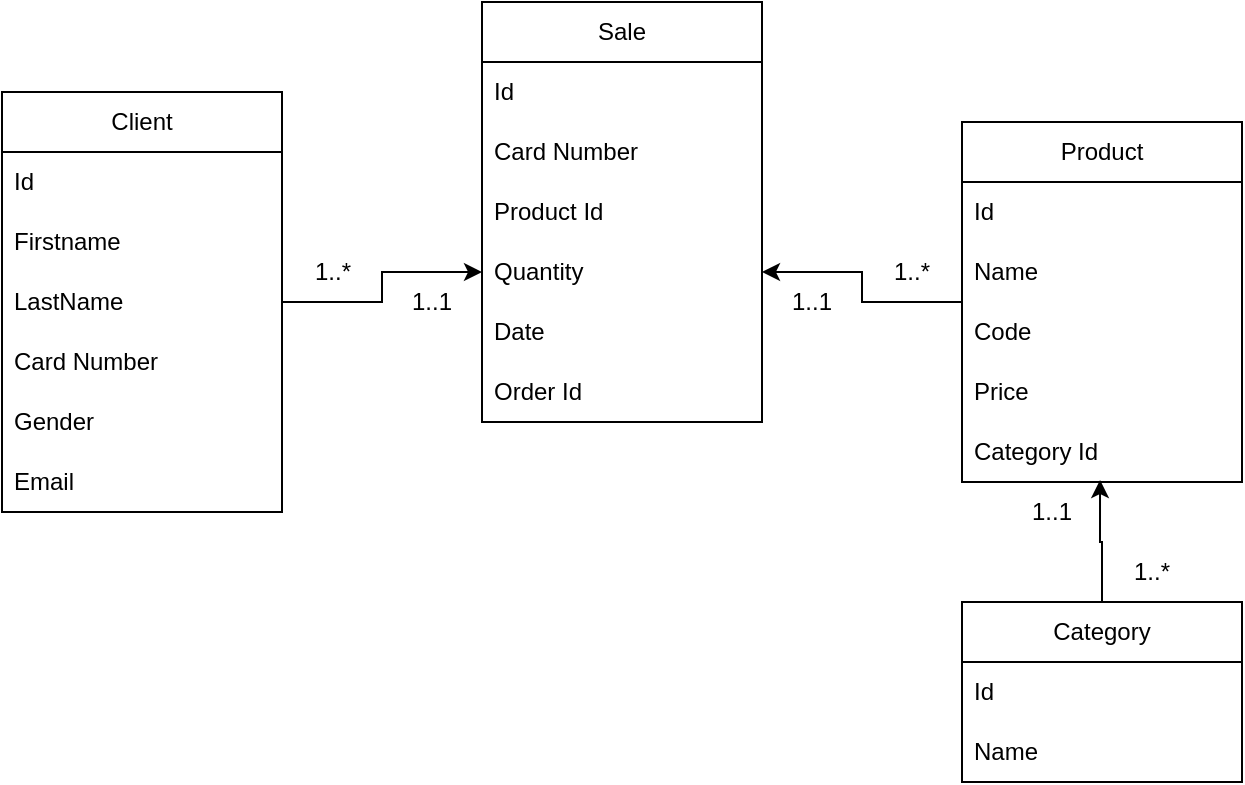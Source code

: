 <mxfile version="24.8.3">
  <diagram name="Page-1" id="hVfP9NW-YV7hvB6NiShr">
    <mxGraphModel dx="943" dy="545" grid="1" gridSize="10" guides="1" tooltips="1" connect="1" arrows="1" fold="1" page="1" pageScale="1" pageWidth="850" pageHeight="1100" math="0" shadow="0">
      <root>
        <mxCell id="0" />
        <mxCell id="1" parent="0" />
        <mxCell id="W0qphY7s3gKyqgLnsi9N-19" value="Client" style="swimlane;fontStyle=0;childLayout=stackLayout;horizontal=1;startSize=30;horizontalStack=0;resizeParent=1;resizeParentMax=0;resizeLast=0;collapsible=1;marginBottom=0;whiteSpace=wrap;html=1;" vertex="1" parent="1">
          <mxGeometry x="40" y="335" width="140" height="210" as="geometry">
            <mxRectangle x="350" y="260" width="60" height="30" as="alternateBounds" />
          </mxGeometry>
        </mxCell>
        <mxCell id="W0qphY7s3gKyqgLnsi9N-33" value="Id" style="text;strokeColor=none;fillColor=none;align=left;verticalAlign=middle;spacingLeft=4;spacingRight=4;overflow=hidden;points=[[0,0.5],[1,0.5]];portConstraint=eastwest;rotatable=0;whiteSpace=wrap;html=1;" vertex="1" parent="W0qphY7s3gKyqgLnsi9N-19">
          <mxGeometry y="30" width="140" height="30" as="geometry" />
        </mxCell>
        <mxCell id="W0qphY7s3gKyqgLnsi9N-20" value="&lt;div&gt;Firstname&lt;/div&gt;" style="text;strokeColor=none;fillColor=none;align=left;verticalAlign=middle;spacingLeft=4;spacingRight=4;overflow=hidden;points=[[0,0.5],[1,0.5]];portConstraint=eastwest;rotatable=0;whiteSpace=wrap;html=1;" vertex="1" parent="W0qphY7s3gKyqgLnsi9N-19">
          <mxGeometry y="60" width="140" height="30" as="geometry" />
        </mxCell>
        <mxCell id="W0qphY7s3gKyqgLnsi9N-21" value="LastName" style="text;strokeColor=none;fillColor=none;align=left;verticalAlign=middle;spacingLeft=4;spacingRight=4;overflow=hidden;points=[[0,0.5],[1,0.5]];portConstraint=eastwest;rotatable=0;whiteSpace=wrap;html=1;" vertex="1" parent="W0qphY7s3gKyqgLnsi9N-19">
          <mxGeometry y="90" width="140" height="30" as="geometry" />
        </mxCell>
        <mxCell id="W0qphY7s3gKyqgLnsi9N-22" value="Card Number" style="text;strokeColor=none;fillColor=none;align=left;verticalAlign=middle;spacingLeft=4;spacingRight=4;overflow=hidden;points=[[0,0.5],[1,0.5]];portConstraint=eastwest;rotatable=0;whiteSpace=wrap;html=1;" vertex="1" parent="W0qphY7s3gKyqgLnsi9N-19">
          <mxGeometry y="120" width="140" height="30" as="geometry" />
        </mxCell>
        <mxCell id="W0qphY7s3gKyqgLnsi9N-23" value="&lt;div&gt;Gender&lt;/div&gt;" style="text;strokeColor=none;fillColor=none;align=left;verticalAlign=middle;spacingLeft=4;spacingRight=4;overflow=hidden;points=[[0,0.5],[1,0.5]];portConstraint=eastwest;rotatable=0;whiteSpace=wrap;html=1;" vertex="1" parent="W0qphY7s3gKyqgLnsi9N-19">
          <mxGeometry y="150" width="140" height="30" as="geometry" />
        </mxCell>
        <mxCell id="W0qphY7s3gKyqgLnsi9N-24" value="Email" style="text;strokeColor=none;fillColor=none;align=left;verticalAlign=middle;spacingLeft=4;spacingRight=4;overflow=hidden;points=[[0,0.5],[1,0.5]];portConstraint=eastwest;rotatable=0;whiteSpace=wrap;html=1;" vertex="1" parent="W0qphY7s3gKyqgLnsi9N-19">
          <mxGeometry y="180" width="140" height="30" as="geometry" />
        </mxCell>
        <mxCell id="W0qphY7s3gKyqgLnsi9N-47" value="" style="edgeStyle=orthogonalEdgeStyle;rounded=0;orthogonalLoop=1;jettySize=auto;html=1;entryX=1;entryY=0.5;entryDx=0;entryDy=0;" edge="1" parent="1" source="W0qphY7s3gKyqgLnsi9N-29" target="W0qphY7s3gKyqgLnsi9N-44">
          <mxGeometry relative="1" as="geometry" />
        </mxCell>
        <mxCell id="W0qphY7s3gKyqgLnsi9N-29" value="Product" style="swimlane;fontStyle=0;childLayout=stackLayout;horizontal=1;startSize=30;horizontalStack=0;resizeParent=1;resizeParentMax=0;resizeLast=0;collapsible=1;marginBottom=0;whiteSpace=wrap;html=1;" vertex="1" parent="1">
          <mxGeometry x="520" y="350" width="140" height="180" as="geometry" />
        </mxCell>
        <mxCell id="W0qphY7s3gKyqgLnsi9N-30" value="Id&lt;span style=&quot;white-space: pre;&quot;&gt;&#x9;&lt;/span&gt;" style="text;strokeColor=none;fillColor=none;align=left;verticalAlign=middle;spacingLeft=4;spacingRight=4;overflow=hidden;points=[[0,0.5],[1,0.5]];portConstraint=eastwest;rotatable=0;whiteSpace=wrap;html=1;" vertex="1" parent="W0qphY7s3gKyqgLnsi9N-29">
          <mxGeometry y="30" width="140" height="30" as="geometry" />
        </mxCell>
        <mxCell id="W0qphY7s3gKyqgLnsi9N-31" value="&lt;div&gt;Name&lt;/div&gt;" style="text;strokeColor=none;fillColor=none;align=left;verticalAlign=middle;spacingLeft=4;spacingRight=4;overflow=hidden;points=[[0,0.5],[1,0.5]];portConstraint=eastwest;rotatable=0;whiteSpace=wrap;html=1;" vertex="1" parent="W0qphY7s3gKyqgLnsi9N-29">
          <mxGeometry y="60" width="140" height="30" as="geometry" />
        </mxCell>
        <mxCell id="W0qphY7s3gKyqgLnsi9N-32" value="Code" style="text;strokeColor=none;fillColor=none;align=left;verticalAlign=middle;spacingLeft=4;spacingRight=4;overflow=hidden;points=[[0,0.5],[1,0.5]];portConstraint=eastwest;rotatable=0;whiteSpace=wrap;html=1;" vertex="1" parent="W0qphY7s3gKyqgLnsi9N-29">
          <mxGeometry y="90" width="140" height="30" as="geometry" />
        </mxCell>
        <mxCell id="W0qphY7s3gKyqgLnsi9N-34" value="Price" style="text;strokeColor=none;fillColor=none;align=left;verticalAlign=middle;spacingLeft=4;spacingRight=4;overflow=hidden;points=[[0,0.5],[1,0.5]];portConstraint=eastwest;rotatable=0;whiteSpace=wrap;html=1;" vertex="1" parent="W0qphY7s3gKyqgLnsi9N-29">
          <mxGeometry y="120" width="140" height="30" as="geometry" />
        </mxCell>
        <mxCell id="W0qphY7s3gKyqgLnsi9N-35" value="Category Id" style="text;strokeColor=none;fillColor=none;align=left;verticalAlign=middle;spacingLeft=4;spacingRight=4;overflow=hidden;points=[[0,0.5],[1,0.5]];portConstraint=eastwest;rotatable=0;whiteSpace=wrap;html=1;" vertex="1" parent="W0qphY7s3gKyqgLnsi9N-29">
          <mxGeometry y="150" width="140" height="30" as="geometry" />
        </mxCell>
        <mxCell id="W0qphY7s3gKyqgLnsi9N-53" value="" style="edgeStyle=orthogonalEdgeStyle;rounded=0;orthogonalLoop=1;jettySize=auto;html=1;entryX=0.493;entryY=0.967;entryDx=0;entryDy=0;entryPerimeter=0;" edge="1" parent="1" source="W0qphY7s3gKyqgLnsi9N-36" target="W0qphY7s3gKyqgLnsi9N-35">
          <mxGeometry relative="1" as="geometry" />
        </mxCell>
        <mxCell id="W0qphY7s3gKyqgLnsi9N-36" value="Category" style="swimlane;fontStyle=0;childLayout=stackLayout;horizontal=1;startSize=30;horizontalStack=0;resizeParent=1;resizeParentMax=0;resizeLast=0;collapsible=1;marginBottom=0;whiteSpace=wrap;html=1;" vertex="1" parent="1">
          <mxGeometry x="520" y="590" width="140" height="90" as="geometry" />
        </mxCell>
        <mxCell id="W0qphY7s3gKyqgLnsi9N-37" value="Id" style="text;strokeColor=none;fillColor=none;align=left;verticalAlign=middle;spacingLeft=4;spacingRight=4;overflow=hidden;points=[[0,0.5],[1,0.5]];portConstraint=eastwest;rotatable=0;whiteSpace=wrap;html=1;" vertex="1" parent="W0qphY7s3gKyqgLnsi9N-36">
          <mxGeometry y="30" width="140" height="30" as="geometry" />
        </mxCell>
        <mxCell id="W0qphY7s3gKyqgLnsi9N-38" value="Name" style="text;strokeColor=none;fillColor=none;align=left;verticalAlign=middle;spacingLeft=4;spacingRight=4;overflow=hidden;points=[[0,0.5],[1,0.5]];portConstraint=eastwest;rotatable=0;whiteSpace=wrap;html=1;" vertex="1" parent="W0qphY7s3gKyqgLnsi9N-36">
          <mxGeometry y="60" width="140" height="30" as="geometry" />
        </mxCell>
        <mxCell id="W0qphY7s3gKyqgLnsi9N-40" value="Sale" style="swimlane;fontStyle=0;childLayout=stackLayout;horizontal=1;startSize=30;horizontalStack=0;resizeParent=1;resizeParentMax=0;resizeLast=0;collapsible=1;marginBottom=0;whiteSpace=wrap;html=1;" vertex="1" parent="1">
          <mxGeometry x="280" y="290" width="140" height="210" as="geometry" />
        </mxCell>
        <mxCell id="W0qphY7s3gKyqgLnsi9N-41" value="Id" style="text;strokeColor=none;fillColor=none;align=left;verticalAlign=middle;spacingLeft=4;spacingRight=4;overflow=hidden;points=[[0,0.5],[1,0.5]];portConstraint=eastwest;rotatable=0;whiteSpace=wrap;html=1;" vertex="1" parent="W0qphY7s3gKyqgLnsi9N-40">
          <mxGeometry y="30" width="140" height="30" as="geometry" />
        </mxCell>
        <mxCell id="W0qphY7s3gKyqgLnsi9N-42" value="Card Number" style="text;strokeColor=none;fillColor=none;align=left;verticalAlign=middle;spacingLeft=4;spacingRight=4;overflow=hidden;points=[[0,0.5],[1,0.5]];portConstraint=eastwest;rotatable=0;whiteSpace=wrap;html=1;" vertex="1" parent="W0qphY7s3gKyqgLnsi9N-40">
          <mxGeometry y="60" width="140" height="30" as="geometry" />
        </mxCell>
        <mxCell id="W0qphY7s3gKyqgLnsi9N-43" value="Product Id" style="text;strokeColor=none;fillColor=none;align=left;verticalAlign=middle;spacingLeft=4;spacingRight=4;overflow=hidden;points=[[0,0.5],[1,0.5]];portConstraint=eastwest;rotatable=0;whiteSpace=wrap;html=1;" vertex="1" parent="W0qphY7s3gKyqgLnsi9N-40">
          <mxGeometry y="90" width="140" height="30" as="geometry" />
        </mxCell>
        <mxCell id="W0qphY7s3gKyqgLnsi9N-44" value="Quantity" style="text;strokeColor=none;fillColor=none;align=left;verticalAlign=middle;spacingLeft=4;spacingRight=4;overflow=hidden;points=[[0,0.5],[1,0.5]];portConstraint=eastwest;rotatable=0;whiteSpace=wrap;html=1;" vertex="1" parent="W0qphY7s3gKyqgLnsi9N-40">
          <mxGeometry y="120" width="140" height="30" as="geometry" />
        </mxCell>
        <mxCell id="W0qphY7s3gKyqgLnsi9N-45" value="Date" style="text;strokeColor=none;fillColor=none;align=left;verticalAlign=middle;spacingLeft=4;spacingRight=4;overflow=hidden;points=[[0,0.5],[1,0.5]];portConstraint=eastwest;rotatable=0;whiteSpace=wrap;html=1;" vertex="1" parent="W0qphY7s3gKyqgLnsi9N-40">
          <mxGeometry y="150" width="140" height="30" as="geometry" />
        </mxCell>
        <mxCell id="W0qphY7s3gKyqgLnsi9N-62" value="&lt;div&gt;Order Id&lt;/div&gt;" style="text;strokeColor=none;fillColor=none;align=left;verticalAlign=middle;spacingLeft=4;spacingRight=4;overflow=hidden;points=[[0,0.5],[1,0.5]];portConstraint=eastwest;rotatable=0;whiteSpace=wrap;html=1;" vertex="1" parent="W0qphY7s3gKyqgLnsi9N-40">
          <mxGeometry y="180" width="140" height="30" as="geometry" />
        </mxCell>
        <mxCell id="W0qphY7s3gKyqgLnsi9N-50" value="" style="edgeStyle=orthogonalEdgeStyle;rounded=0;orthogonalLoop=1;jettySize=auto;html=1;entryX=0;entryY=0.5;entryDx=0;entryDy=0;" edge="1" parent="1" source="W0qphY7s3gKyqgLnsi9N-21" target="W0qphY7s3gKyqgLnsi9N-44">
          <mxGeometry x="-0.826" y="10" relative="1" as="geometry">
            <mxPoint as="offset" />
          </mxGeometry>
        </mxCell>
        <mxCell id="W0qphY7s3gKyqgLnsi9N-55" value="1..*" style="text;html=1;align=center;verticalAlign=middle;resizable=0;points=[];autosize=1;strokeColor=none;fillColor=none;" vertex="1" parent="1">
          <mxGeometry x="185" y="410" width="40" height="30" as="geometry" />
        </mxCell>
        <mxCell id="W0qphY7s3gKyqgLnsi9N-59" value="&lt;div&gt;1..1&lt;/div&gt;" style="text;html=1;align=center;verticalAlign=middle;whiteSpace=wrap;rounded=0;" vertex="1" parent="1">
          <mxGeometry x="230" y="425" width="50" height="30" as="geometry" />
        </mxCell>
        <mxCell id="W0qphY7s3gKyqgLnsi9N-60" value="1..1" style="text;html=1;align=center;verticalAlign=middle;whiteSpace=wrap;rounded=0;" vertex="1" parent="1">
          <mxGeometry x="420" y="425" width="50" height="30" as="geometry" />
        </mxCell>
        <mxCell id="W0qphY7s3gKyqgLnsi9N-61" value="1..*" style="text;html=1;align=center;verticalAlign=middle;whiteSpace=wrap;rounded=0;" vertex="1" parent="1">
          <mxGeometry x="470" y="410" width="50" height="30" as="geometry" />
        </mxCell>
        <mxCell id="W0qphY7s3gKyqgLnsi9N-63" value="1..1" style="text;html=1;align=center;verticalAlign=middle;whiteSpace=wrap;rounded=0;" vertex="1" parent="1">
          <mxGeometry x="540" y="530" width="50" height="30" as="geometry" />
        </mxCell>
        <mxCell id="W0qphY7s3gKyqgLnsi9N-64" value="1..*" style="text;html=1;align=center;verticalAlign=middle;whiteSpace=wrap;rounded=0;" vertex="1" parent="1">
          <mxGeometry x="590" y="560" width="50" height="30" as="geometry" />
        </mxCell>
      </root>
    </mxGraphModel>
  </diagram>
</mxfile>
